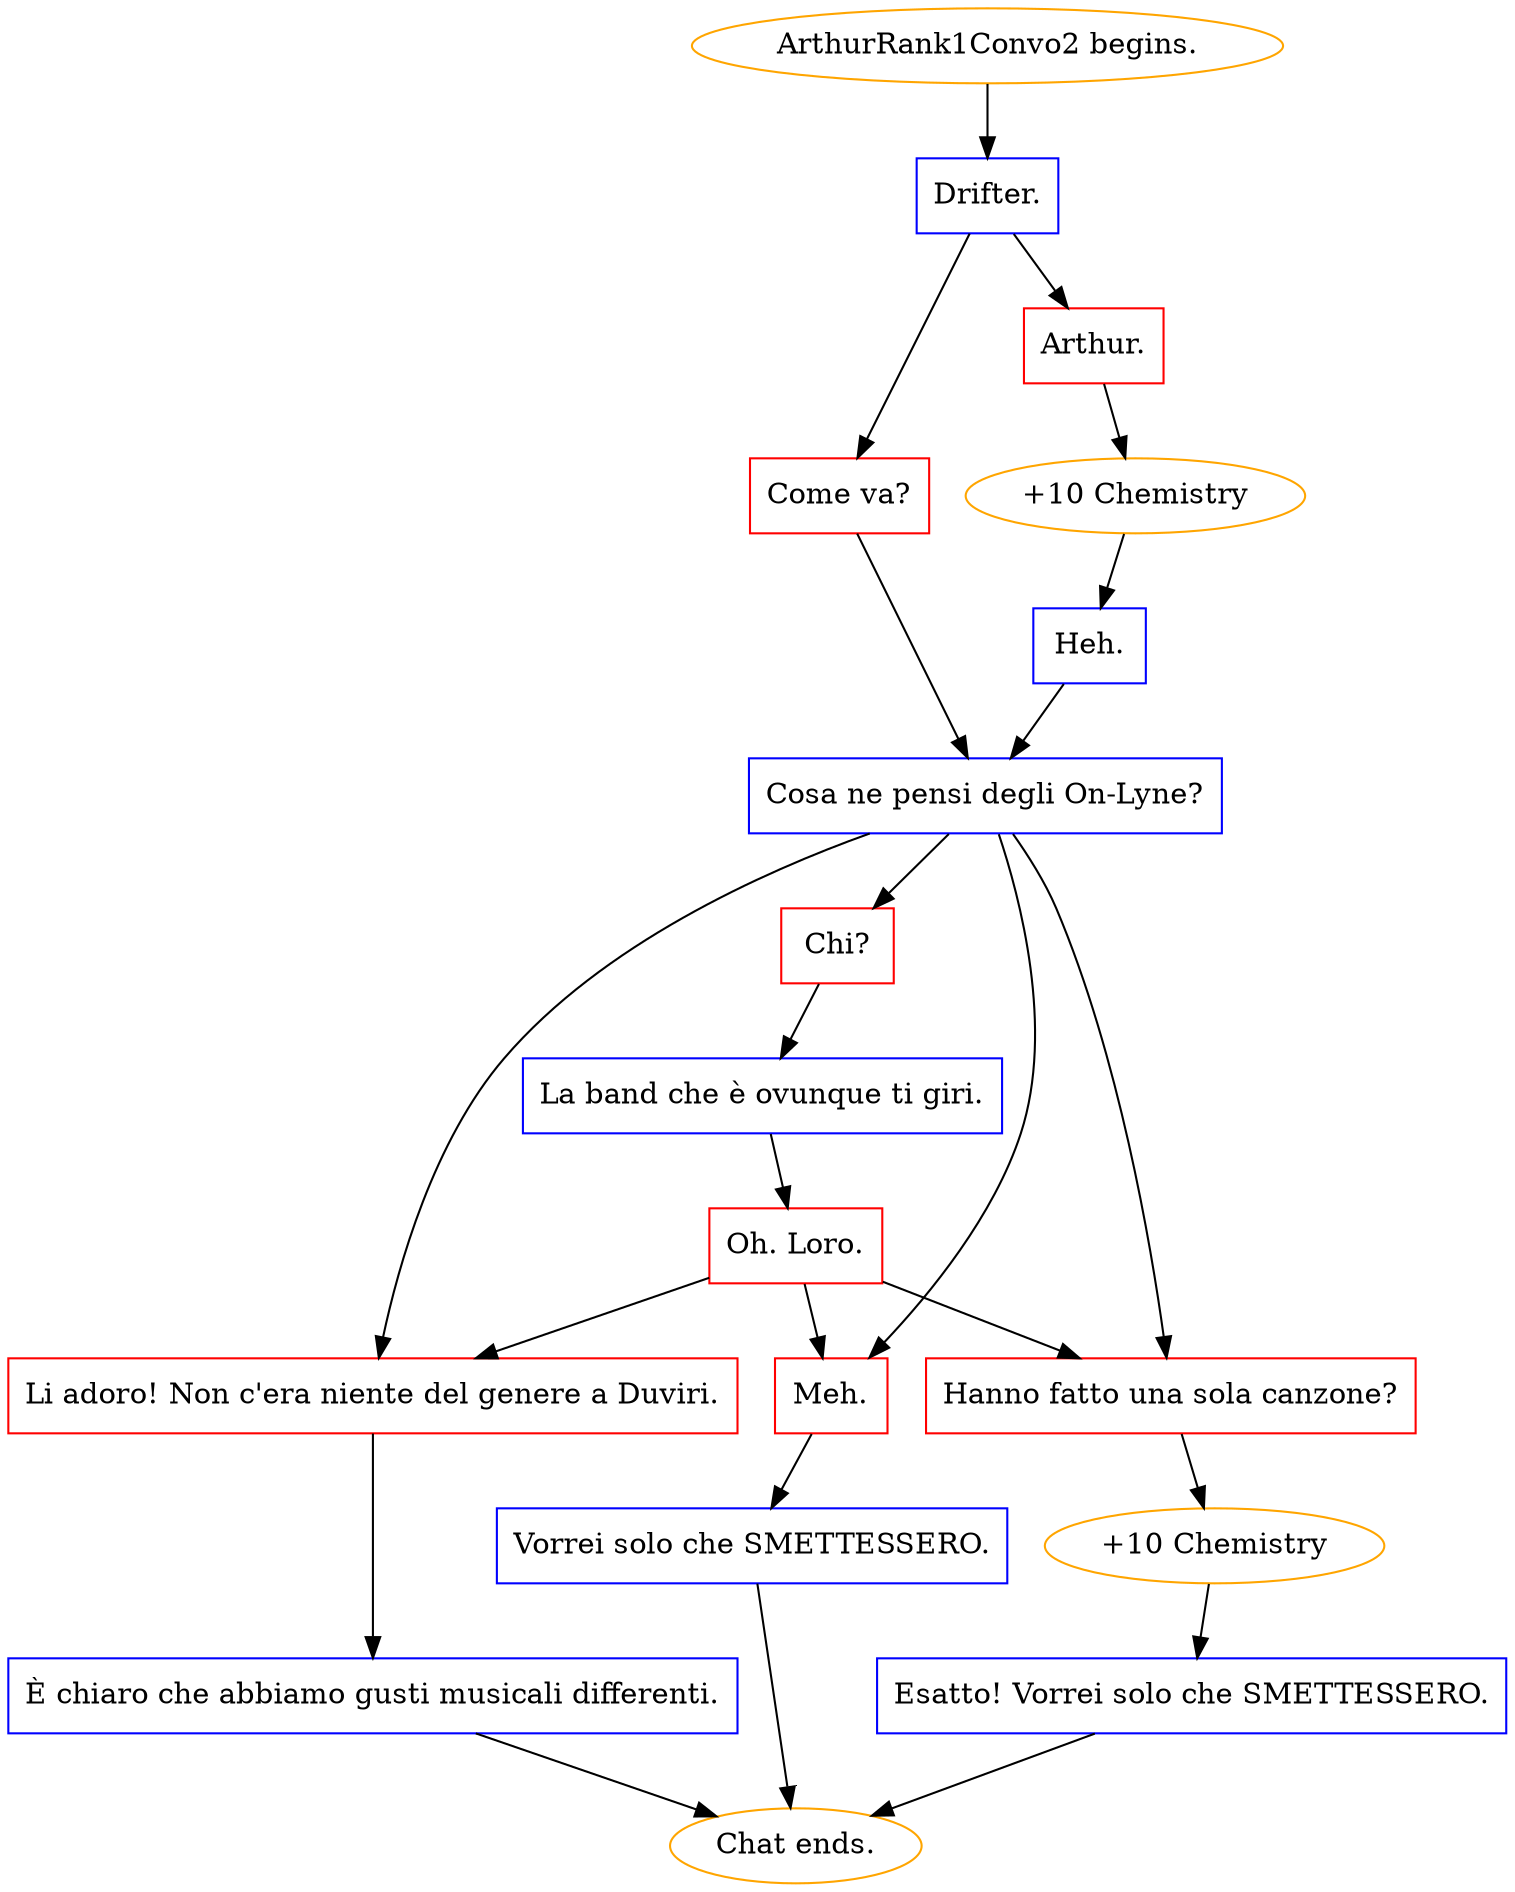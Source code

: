 digraph {
	"ArthurRank1Convo2 begins." [color=orange];
		"ArthurRank1Convo2 begins." -> j1022806669;
	j1022806669 [label="Drifter.",shape=box,color=blue];
		j1022806669 -> j965472439;
		j1022806669 -> j3254749629;
	j965472439 [label="Arthur.",shape=box,color=red];
		j965472439 -> j4207852560;
	j3254749629 [label="Come va?",shape=box,color=red];
		j3254749629 -> j789274398;
	j4207852560 [label="+10 Chemistry",color=orange];
		j4207852560 -> j3084890471;
	j789274398 [label="Cosa ne pensi degli On-Lyne?",shape=box,color=blue];
		j789274398 -> j1447737392;
		j789274398 -> j3556581472;
		j789274398 -> j1388602289;
		j789274398 -> j1365565787;
	j3084890471 [label="Heh.",shape=box,color=blue];
		j3084890471 -> j789274398;
	j1447737392 [label="Chi?",shape=box,color=red];
		j1447737392 -> j1262152047;
	j3556581472 [label="Hanno fatto una sola canzone?",shape=box,color=red];
		j3556581472 -> j3144944186;
	j1388602289 [label="Li adoro! Non c'era niente del genere a Duviri.",shape=box,color=red];
		j1388602289 -> j3632516049;
	j1365565787 [label="Meh.",shape=box,color=red];
		j1365565787 -> j4002178061;
	j1262152047 [label="La band che è ovunque ti giri.",shape=box,color=blue];
		j1262152047 -> j1110083448;
	j3144944186 [label="+10 Chemistry",color=orange];
		j3144944186 -> j1918845816;
	j3632516049 [label="È chiaro che abbiamo gusti musicali differenti.",shape=box,color=blue];
		j3632516049 -> "Chat ends.";
	j4002178061 [label="Vorrei solo che SMETTESSERO.",shape=box,color=blue];
		j4002178061 -> "Chat ends.";
	j1110083448 [label="Oh. Loro.",shape=box,color=red];
		j1110083448 -> j3556581472;
		j1110083448 -> j1388602289;
		j1110083448 -> j1365565787;
	j1918845816 [label="Esatto! Vorrei solo che SMETTESSERO.",shape=box,color=blue];
		j1918845816 -> "Chat ends.";
	"Chat ends." [color=orange];
}